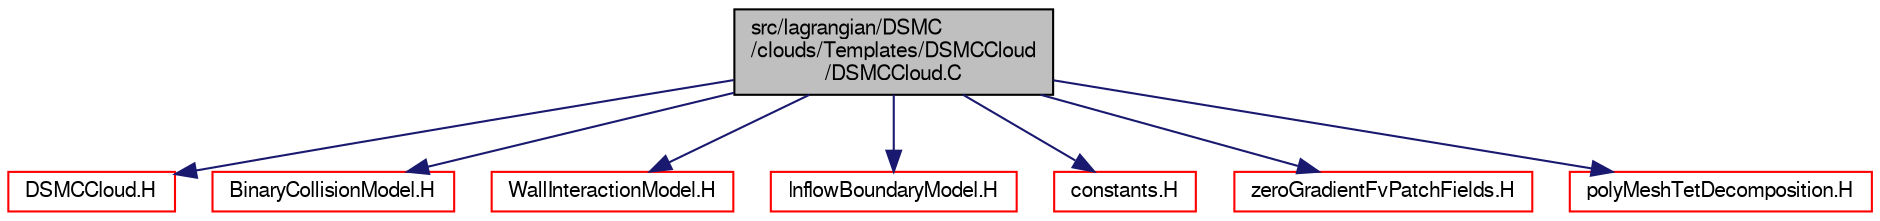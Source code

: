 digraph "src/lagrangian/DSMC/clouds/Templates/DSMCCloud/DSMCCloud.C"
{
  bgcolor="transparent";
  edge [fontname="FreeSans",fontsize="10",labelfontname="FreeSans",labelfontsize="10"];
  node [fontname="FreeSans",fontsize="10",shape=record];
  Node1 [label="src/lagrangian/DSMC\l/clouds/Templates/DSMCCloud\l/DSMCCloud.C",height=0.2,width=0.4,color="black", fillcolor="grey75", style="filled" fontcolor="black"];
  Node1 -> Node2 [color="midnightblue",fontsize="10",style="solid",fontname="FreeSans"];
  Node2 [label="DSMCCloud.H",height=0.2,width=0.4,color="red",URL="$a05958.html"];
  Node1 -> Node3 [color="midnightblue",fontsize="10",style="solid",fontname="FreeSans"];
  Node3 [label="BinaryCollisionModel.H",height=0.2,width=0.4,color="red",URL="$a05971.html"];
  Node1 -> Node4 [color="midnightblue",fontsize="10",style="solid",fontname="FreeSans"];
  Node4 [label="WallInteractionModel.H",height=0.2,width=0.4,color="red",URL="$a05993.html"];
  Node1 -> Node5 [color="midnightblue",fontsize="10",style="solid",fontname="FreeSans"];
  Node5 [label="InflowBoundaryModel.H",height=0.2,width=0.4,color="red",URL="$a05982.html"];
  Node1 -> Node6 [color="midnightblue",fontsize="10",style="solid",fontname="FreeSans"];
  Node6 [label="constants.H",height=0.2,width=0.4,color="red",URL="$a07695.html"];
  Node1 -> Node7 [color="midnightblue",fontsize="10",style="solid",fontname="FreeSans"];
  Node7 [label="zeroGradientFvPatchFields.H",height=0.2,width=0.4,color="red",URL="$a04777.html"];
  Node1 -> Node8 [color="midnightblue",fontsize="10",style="solid",fontname="FreeSans"];
  Node8 [label="polyMeshTetDecomposition.H",height=0.2,width=0.4,color="red",URL="$a08178.html"];
}
